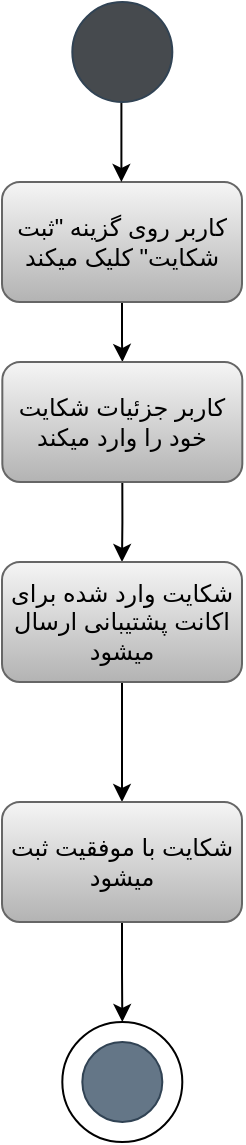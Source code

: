 <mxfile version="26.0.7">
  <diagram name="Page-1" id="4SQRNCtYjMpoULqF02vh">
    <mxGraphModel dx="1364" dy="795" grid="1" gridSize="10" guides="1" tooltips="1" connect="1" arrows="1" fold="1" page="1" pageScale="1" pageWidth="3300" pageHeight="4681" math="0" shadow="0">
      <root>
        <mxCell id="0" />
        <mxCell id="1" parent="0" />
        <mxCell id="78EypBulr9mpi6a4VO_Q-5" style="edgeStyle=orthogonalEdgeStyle;rounded=0;orthogonalLoop=1;jettySize=auto;html=1;exitX=0.5;exitY=1;exitDx=0;exitDy=0;" edge="1" parent="1" source="78EypBulr9mpi6a4VO_Q-1" target="78EypBulr9mpi6a4VO_Q-4">
          <mxGeometry relative="1" as="geometry" />
        </mxCell>
        <mxCell id="78EypBulr9mpi6a4VO_Q-1" value="کاربر روی گزینه &quot;ثبت شکایت&quot; کلیک میکند" style="rounded=1;whiteSpace=wrap;html=1;fillColor=#f5f5f5;gradientColor=#b3b3b3;strokeColor=#666666;" vertex="1" parent="1">
          <mxGeometry x="630" y="310" width="120" height="60" as="geometry" />
        </mxCell>
        <mxCell id="78EypBulr9mpi6a4VO_Q-2" value="" style="endArrow=classic;html=1;rounded=0;exitX=0.5;exitY=1;exitDx=0;exitDy=0;" edge="1" parent="1">
          <mxGeometry width="50" height="50" relative="1" as="geometry">
            <mxPoint x="689.7" y="270" as="sourcePoint" />
            <mxPoint x="689.7" y="310" as="targetPoint" />
          </mxGeometry>
        </mxCell>
        <mxCell id="78EypBulr9mpi6a4VO_Q-3" value="" style="ellipse;whiteSpace=wrap;html=1;aspect=fixed;fillColor=light-dark(#464a4e, #7d8c9b);strokeColor=#314354;fontColor=#ffffff;" vertex="1" parent="1">
          <mxGeometry x="665.16" y="220" width="50" height="50" as="geometry" />
        </mxCell>
        <mxCell id="78EypBulr9mpi6a4VO_Q-7" style="edgeStyle=orthogonalEdgeStyle;rounded=0;orthogonalLoop=1;jettySize=auto;html=1;exitX=0.5;exitY=1;exitDx=0;exitDy=0;entryX=0.5;entryY=0;entryDx=0;entryDy=0;" edge="1" parent="1" source="78EypBulr9mpi6a4VO_Q-4" target="78EypBulr9mpi6a4VO_Q-6">
          <mxGeometry relative="1" as="geometry" />
        </mxCell>
        <mxCell id="78EypBulr9mpi6a4VO_Q-4" value="کاربر جزئیات شکایت خود را وارد میکند" style="rounded=1;whiteSpace=wrap;html=1;fillColor=#f5f5f5;gradientColor=#b3b3b3;strokeColor=#666666;" vertex="1" parent="1">
          <mxGeometry x="630.16" y="400" width="120" height="60" as="geometry" />
        </mxCell>
        <mxCell id="78EypBulr9mpi6a4VO_Q-8" style="edgeStyle=orthogonalEdgeStyle;rounded=0;orthogonalLoop=1;jettySize=auto;html=1;exitX=0.5;exitY=1;exitDx=0;exitDy=0;" edge="1" parent="1" source="78EypBulr9mpi6a4VO_Q-6">
          <mxGeometry relative="1" as="geometry">
            <mxPoint x="690" y="620" as="targetPoint" />
          </mxGeometry>
        </mxCell>
        <mxCell id="78EypBulr9mpi6a4VO_Q-6" value="شکایت وارد شده برای اکانت پشتیبانی ارسال میشود" style="rounded=1;whiteSpace=wrap;html=1;fillColor=#f5f5f5;gradientColor=#b3b3b3;strokeColor=#666666;" vertex="1" parent="1">
          <mxGeometry x="630" y="500" width="120" height="60" as="geometry" />
        </mxCell>
        <mxCell id="78EypBulr9mpi6a4VO_Q-12" style="edgeStyle=orthogonalEdgeStyle;rounded=0;orthogonalLoop=1;jettySize=auto;html=1;exitX=0.5;exitY=1;exitDx=0;exitDy=0;entryX=0.5;entryY=0;entryDx=0;entryDy=0;" edge="1" parent="1" source="78EypBulr9mpi6a4VO_Q-9" target="78EypBulr9mpi6a4VO_Q-10">
          <mxGeometry relative="1" as="geometry" />
        </mxCell>
        <mxCell id="78EypBulr9mpi6a4VO_Q-9" value="شکایت با موفقیت ثبت میشود" style="rounded=1;whiteSpace=wrap;html=1;fillColor=#f5f5f5;gradientColor=#b3b3b3;strokeColor=#666666;" vertex="1" parent="1">
          <mxGeometry x="630" y="620" width="120" height="60" as="geometry" />
        </mxCell>
        <mxCell id="78EypBulr9mpi6a4VO_Q-10" value="" style="ellipse;whiteSpace=wrap;html=1;aspect=fixed;" vertex="1" parent="1">
          <mxGeometry x="660.16" y="730" width="60" height="60" as="geometry" />
        </mxCell>
        <mxCell id="78EypBulr9mpi6a4VO_Q-11" value="" style="ellipse;whiteSpace=wrap;html=1;aspect=fixed;fillColor=#647687;fontColor=#ffffff;strokeColor=#314354;" vertex="1" parent="1">
          <mxGeometry x="670.16" y="740" width="40" height="40" as="geometry" />
        </mxCell>
      </root>
    </mxGraphModel>
  </diagram>
</mxfile>
